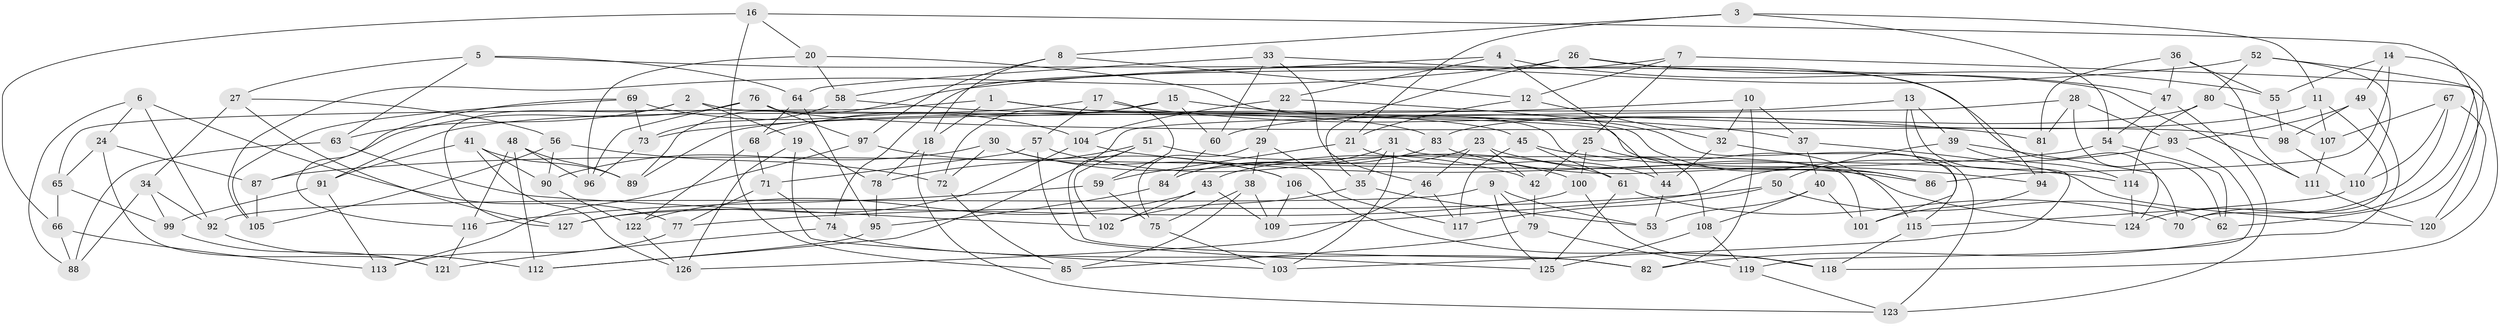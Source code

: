// coarse degree distribution, {6: 0.4691358024691358, 4: 0.43209876543209874, 5: 0.09876543209876543}
// Generated by graph-tools (version 1.1) at 2025/52/02/27/25 19:52:31]
// undirected, 127 vertices, 254 edges
graph export_dot {
graph [start="1"]
  node [color=gray90,style=filled];
  1;
  2;
  3;
  4;
  5;
  6;
  7;
  8;
  9;
  10;
  11;
  12;
  13;
  14;
  15;
  16;
  17;
  18;
  19;
  20;
  21;
  22;
  23;
  24;
  25;
  26;
  27;
  28;
  29;
  30;
  31;
  32;
  33;
  34;
  35;
  36;
  37;
  38;
  39;
  40;
  41;
  42;
  43;
  44;
  45;
  46;
  47;
  48;
  49;
  50;
  51;
  52;
  53;
  54;
  55;
  56;
  57;
  58;
  59;
  60;
  61;
  62;
  63;
  64;
  65;
  66;
  67;
  68;
  69;
  70;
  71;
  72;
  73;
  74;
  75;
  76;
  77;
  78;
  79;
  80;
  81;
  82;
  83;
  84;
  85;
  86;
  87;
  88;
  89;
  90;
  91;
  92;
  93;
  94;
  95;
  96;
  97;
  98;
  99;
  100;
  101;
  102;
  103;
  104;
  105;
  106;
  107;
  108;
  109;
  110;
  111;
  112;
  113;
  114;
  115;
  116;
  117;
  118;
  119;
  120;
  121;
  122;
  123;
  124;
  125;
  126;
  127;
  1 -- 18;
  1 -- 45;
  1 -- 86;
  1 -- 65;
  2 -- 127;
  2 -- 86;
  2 -- 63;
  2 -- 19;
  3 -- 8;
  3 -- 54;
  3 -- 11;
  3 -- 21;
  4 -- 58;
  4 -- 47;
  4 -- 44;
  4 -- 22;
  5 -- 63;
  5 -- 64;
  5 -- 27;
  5 -- 111;
  6 -- 24;
  6 -- 77;
  6 -- 92;
  6 -- 88;
  7 -- 12;
  7 -- 118;
  7 -- 25;
  7 -- 74;
  8 -- 12;
  8 -- 97;
  8 -- 18;
  9 -- 125;
  9 -- 92;
  9 -- 53;
  9 -- 79;
  10 -- 37;
  10 -- 73;
  10 -- 32;
  10 -- 82;
  11 -- 107;
  11 -- 70;
  11 -- 60;
  12 -- 32;
  12 -- 21;
  13 -- 89;
  13 -- 101;
  13 -- 103;
  13 -- 39;
  14 -- 55;
  14 -- 49;
  14 -- 62;
  14 -- 86;
  15 -- 72;
  15 -- 68;
  15 -- 60;
  15 -- 81;
  16 -- 20;
  16 -- 120;
  16 -- 85;
  16 -- 66;
  17 -- 59;
  17 -- 37;
  17 -- 57;
  17 -- 91;
  18 -- 123;
  18 -- 78;
  19 -- 126;
  19 -- 103;
  19 -- 78;
  20 -- 96;
  20 -- 108;
  20 -- 58;
  21 -- 59;
  21 -- 44;
  22 -- 115;
  22 -- 29;
  22 -- 104;
  23 -- 43;
  23 -- 46;
  23 -- 124;
  23 -- 42;
  24 -- 65;
  24 -- 121;
  24 -- 87;
  25 -- 100;
  25 -- 115;
  25 -- 42;
  26 -- 35;
  26 -- 94;
  26 -- 55;
  26 -- 105;
  27 -- 127;
  27 -- 34;
  27 -- 56;
  28 -- 93;
  28 -- 62;
  28 -- 112;
  28 -- 81;
  29 -- 38;
  29 -- 117;
  29 -- 75;
  30 -- 72;
  30 -- 42;
  30 -- 106;
  30 -- 90;
  31 -- 101;
  31 -- 35;
  31 -- 103;
  31 -- 84;
  32 -- 123;
  32 -- 44;
  33 -- 46;
  33 -- 64;
  33 -- 60;
  33 -- 124;
  34 -- 92;
  34 -- 88;
  34 -- 99;
  35 -- 53;
  35 -- 102;
  36 -- 111;
  36 -- 55;
  36 -- 81;
  36 -- 47;
  37 -- 40;
  37 -- 120;
  38 -- 75;
  38 -- 109;
  38 -- 85;
  39 -- 70;
  39 -- 114;
  39 -- 50;
  40 -- 53;
  40 -- 101;
  40 -- 108;
  41 -- 90;
  41 -- 89;
  41 -- 91;
  41 -- 126;
  42 -- 79;
  43 -- 122;
  43 -- 109;
  43 -- 102;
  44 -- 53;
  45 -- 61;
  45 -- 94;
  45 -- 117;
  46 -- 117;
  46 -- 126;
  47 -- 54;
  47 -- 123;
  48 -- 89;
  48 -- 116;
  48 -- 96;
  48 -- 112;
  49 -- 82;
  49 -- 98;
  49 -- 93;
  50 -- 62;
  50 -- 117;
  50 -- 77;
  51 -- 82;
  51 -- 102;
  51 -- 78;
  51 -- 100;
  52 -- 80;
  52 -- 110;
  52 -- 89;
  52 -- 70;
  54 -- 62;
  54 -- 87;
  55 -- 98;
  56 -- 105;
  56 -- 72;
  56 -- 90;
  57 -- 61;
  57 -- 71;
  57 -- 125;
  58 -- 73;
  58 -- 83;
  59 -- 116;
  59 -- 75;
  60 -- 84;
  61 -- 70;
  61 -- 125;
  63 -- 102;
  63 -- 88;
  64 -- 95;
  64 -- 68;
  65 -- 99;
  65 -- 66;
  66 -- 88;
  66 -- 113;
  67 -- 110;
  67 -- 120;
  67 -- 107;
  67 -- 124;
  68 -- 122;
  68 -- 71;
  69 -- 104;
  69 -- 105;
  69 -- 116;
  69 -- 73;
  71 -- 77;
  71 -- 74;
  72 -- 85;
  73 -- 96;
  74 -- 82;
  74 -- 121;
  75 -- 103;
  76 -- 96;
  76 -- 97;
  76 -- 98;
  76 -- 87;
  77 -- 113;
  78 -- 95;
  79 -- 119;
  79 -- 85;
  80 -- 83;
  80 -- 107;
  80 -- 114;
  81 -- 94;
  83 -- 84;
  83 -- 86;
  84 -- 95;
  87 -- 105;
  90 -- 122;
  91 -- 113;
  91 -- 99;
  92 -- 112;
  93 -- 119;
  93 -- 109;
  94 -- 101;
  95 -- 112;
  97 -- 113;
  97 -- 106;
  98 -- 110;
  99 -- 121;
  100 -- 118;
  100 -- 127;
  104 -- 114;
  104 -- 127;
  106 -- 118;
  106 -- 109;
  107 -- 111;
  108 -- 125;
  108 -- 119;
  110 -- 115;
  111 -- 120;
  114 -- 124;
  115 -- 118;
  116 -- 121;
  119 -- 123;
  122 -- 126;
}
